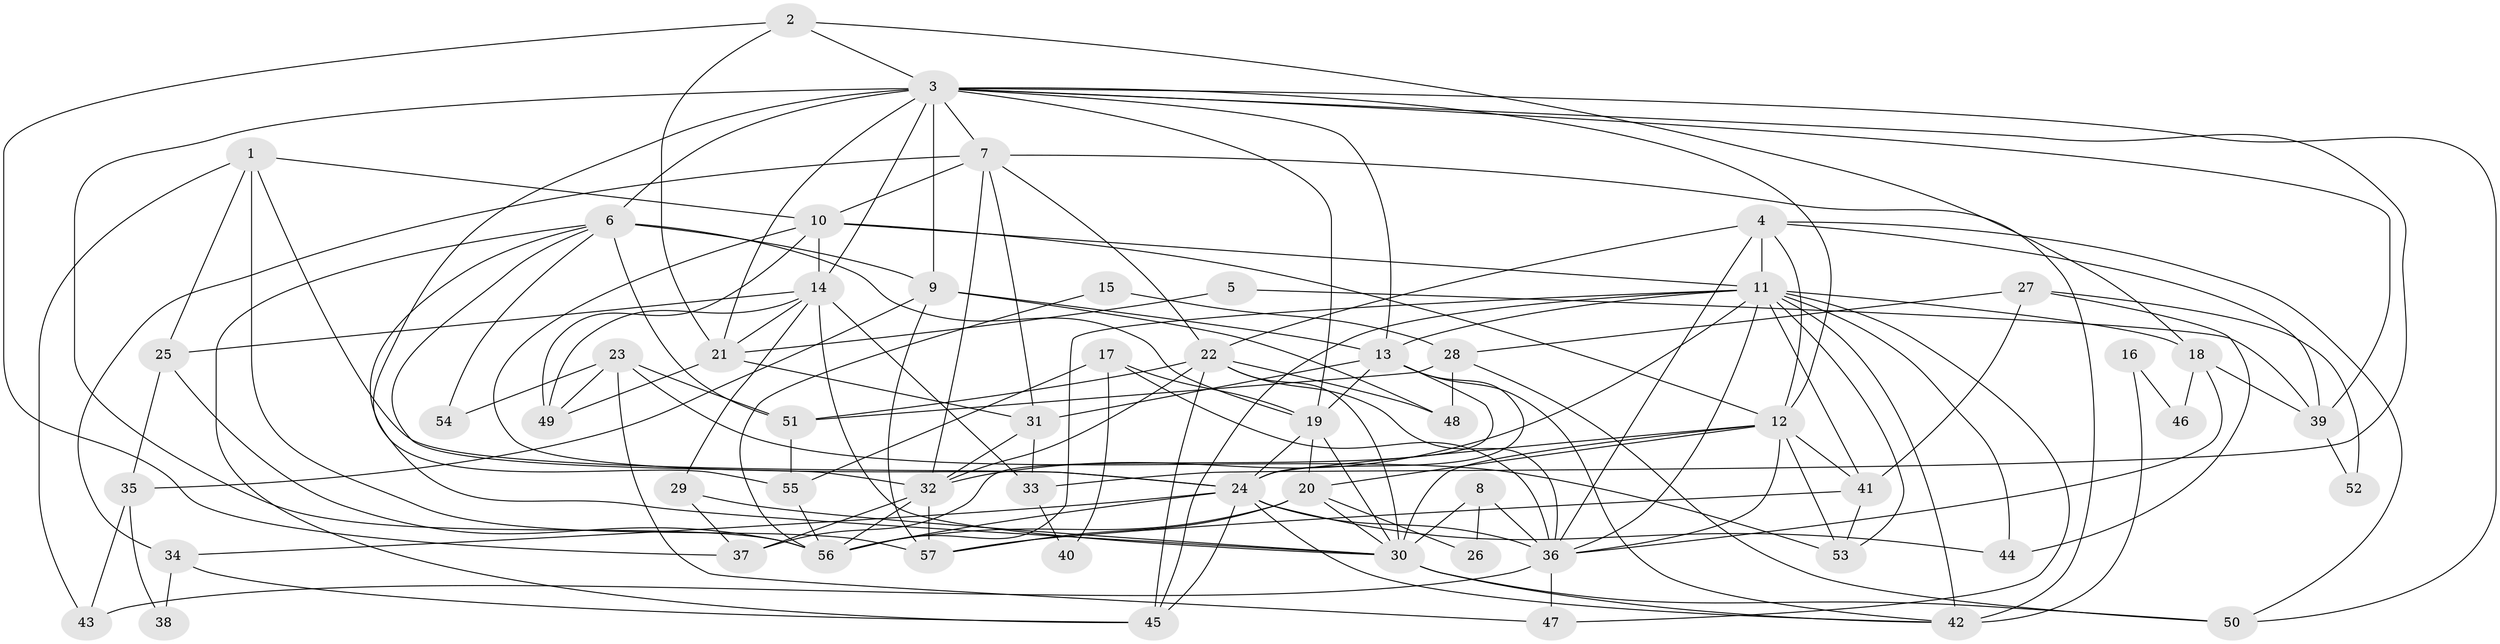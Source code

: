 // original degree distribution, {5: 0.23008849557522124, 6: 0.05309734513274336, 3: 0.22123893805309736, 2: 0.11504424778761062, 4: 0.34513274336283184, 7: 0.02654867256637168, 8: 0.008849557522123894}
// Generated by graph-tools (version 1.1) at 2025/50/03/04/25 22:50:56]
// undirected, 57 vertices, 150 edges
graph export_dot {
  node [color=gray90,style=filled];
  1;
  2;
  3;
  4;
  5;
  6;
  7;
  8;
  9;
  10;
  11;
  12;
  13;
  14;
  15;
  16;
  17;
  18;
  19;
  20;
  21;
  22;
  23;
  24;
  25;
  26;
  27;
  28;
  29;
  30;
  31;
  32;
  33;
  34;
  35;
  36;
  37;
  38;
  39;
  40;
  41;
  42;
  43;
  44;
  45;
  46;
  47;
  48;
  49;
  50;
  51;
  52;
  53;
  54;
  55;
  56;
  57;
  1 -- 10 [weight=1.0];
  1 -- 24 [weight=1.0];
  1 -- 25 [weight=1.0];
  1 -- 43 [weight=1.0];
  1 -- 57 [weight=1.0];
  2 -- 3 [weight=2.0];
  2 -- 18 [weight=1.0];
  2 -- 21 [weight=2.0];
  2 -- 37 [weight=1.0];
  3 -- 6 [weight=3.0];
  3 -- 7 [weight=2.0];
  3 -- 9 [weight=1.0];
  3 -- 12 [weight=1.0];
  3 -- 13 [weight=1.0];
  3 -- 14 [weight=1.0];
  3 -- 19 [weight=1.0];
  3 -- 21 [weight=1.0];
  3 -- 33 [weight=1.0];
  3 -- 39 [weight=2.0];
  3 -- 50 [weight=1.0];
  3 -- 55 [weight=1.0];
  3 -- 56 [weight=1.0];
  4 -- 11 [weight=1.0];
  4 -- 12 [weight=1.0];
  4 -- 22 [weight=2.0];
  4 -- 36 [weight=1.0];
  4 -- 39 [weight=1.0];
  4 -- 50 [weight=1.0];
  5 -- 21 [weight=1.0];
  5 -- 39 [weight=1.0];
  6 -- 9 [weight=1.0];
  6 -- 19 [weight=2.0];
  6 -- 30 [weight=1.0];
  6 -- 32 [weight=1.0];
  6 -- 45 [weight=1.0];
  6 -- 51 [weight=1.0];
  6 -- 54 [weight=1.0];
  7 -- 10 [weight=1.0];
  7 -- 22 [weight=1.0];
  7 -- 31 [weight=1.0];
  7 -- 32 [weight=1.0];
  7 -- 34 [weight=1.0];
  7 -- 42 [weight=2.0];
  8 -- 26 [weight=1.0];
  8 -- 30 [weight=1.0];
  8 -- 36 [weight=1.0];
  9 -- 13 [weight=1.0];
  9 -- 35 [weight=1.0];
  9 -- 48 [weight=1.0];
  9 -- 57 [weight=1.0];
  10 -- 11 [weight=1.0];
  10 -- 12 [weight=1.0];
  10 -- 14 [weight=2.0];
  10 -- 24 [weight=1.0];
  10 -- 49 [weight=1.0];
  11 -- 13 [weight=1.0];
  11 -- 18 [weight=2.0];
  11 -- 32 [weight=2.0];
  11 -- 36 [weight=1.0];
  11 -- 41 [weight=1.0];
  11 -- 42 [weight=1.0];
  11 -- 44 [weight=1.0];
  11 -- 45 [weight=1.0];
  11 -- 47 [weight=1.0];
  11 -- 53 [weight=1.0];
  11 -- 56 [weight=1.0];
  12 -- 20 [weight=1.0];
  12 -- 24 [weight=2.0];
  12 -- 30 [weight=3.0];
  12 -- 36 [weight=2.0];
  12 -- 41 [weight=1.0];
  12 -- 53 [weight=1.0];
  13 -- 19 [weight=1.0];
  13 -- 24 [weight=1.0];
  13 -- 31 [weight=1.0];
  13 -- 37 [weight=1.0];
  13 -- 42 [weight=1.0];
  14 -- 21 [weight=1.0];
  14 -- 25 [weight=1.0];
  14 -- 29 [weight=2.0];
  14 -- 30 [weight=1.0];
  14 -- 33 [weight=1.0];
  14 -- 49 [weight=1.0];
  15 -- 28 [weight=1.0];
  15 -- 56 [weight=1.0];
  16 -- 42 [weight=1.0];
  16 -- 46 [weight=1.0];
  17 -- 19 [weight=1.0];
  17 -- 36 [weight=1.0];
  17 -- 40 [weight=1.0];
  17 -- 55 [weight=1.0];
  18 -- 36 [weight=1.0];
  18 -- 39 [weight=1.0];
  18 -- 46 [weight=2.0];
  19 -- 20 [weight=2.0];
  19 -- 24 [weight=1.0];
  19 -- 30 [weight=1.0];
  20 -- 26 [weight=1.0];
  20 -- 30 [weight=1.0];
  20 -- 56 [weight=1.0];
  20 -- 57 [weight=1.0];
  21 -- 31 [weight=1.0];
  21 -- 49 [weight=1.0];
  22 -- 30 [weight=1.0];
  22 -- 32 [weight=1.0];
  22 -- 36 [weight=1.0];
  22 -- 45 [weight=1.0];
  22 -- 48 [weight=1.0];
  22 -- 51 [weight=1.0];
  23 -- 47 [weight=1.0];
  23 -- 49 [weight=1.0];
  23 -- 51 [weight=1.0];
  23 -- 53 [weight=1.0];
  23 -- 54 [weight=1.0];
  24 -- 34 [weight=1.0];
  24 -- 36 [weight=1.0];
  24 -- 42 [weight=1.0];
  24 -- 44 [weight=1.0];
  24 -- 45 [weight=1.0];
  24 -- 56 [weight=1.0];
  25 -- 35 [weight=1.0];
  25 -- 56 [weight=1.0];
  27 -- 28 [weight=1.0];
  27 -- 41 [weight=1.0];
  27 -- 44 [weight=1.0];
  27 -- 52 [weight=1.0];
  28 -- 48 [weight=1.0];
  28 -- 50 [weight=1.0];
  28 -- 51 [weight=1.0];
  29 -- 30 [weight=1.0];
  29 -- 37 [weight=1.0];
  30 -- 42 [weight=1.0];
  30 -- 50 [weight=1.0];
  31 -- 32 [weight=1.0];
  31 -- 33 [weight=1.0];
  32 -- 37 [weight=1.0];
  32 -- 56 [weight=1.0];
  32 -- 57 [weight=1.0];
  33 -- 40 [weight=1.0];
  34 -- 38 [weight=1.0];
  34 -- 45 [weight=1.0];
  35 -- 38 [weight=1.0];
  35 -- 43 [weight=1.0];
  36 -- 43 [weight=1.0];
  36 -- 47 [weight=1.0];
  39 -- 52 [weight=1.0];
  41 -- 53 [weight=1.0];
  41 -- 57 [weight=1.0];
  51 -- 55 [weight=1.0];
  55 -- 56 [weight=1.0];
}
